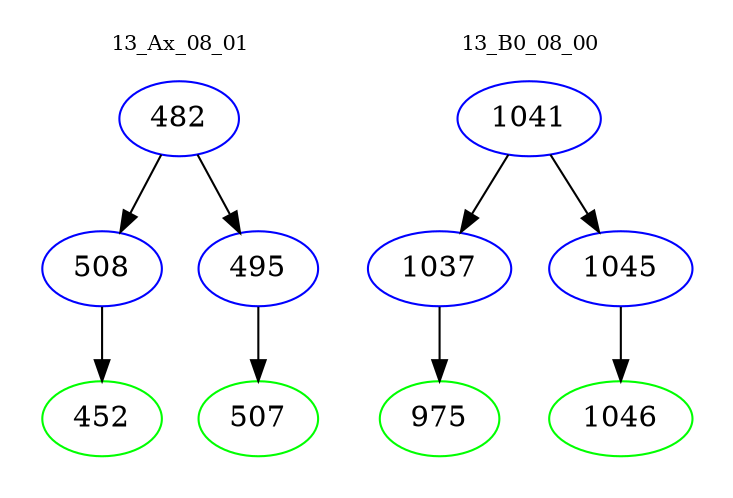 digraph{
subgraph cluster_0 {
color = white
label = "13_Ax_08_01";
fontsize=10;
T0_482 [label="482", color="blue"]
T0_482 -> T0_508 [color="black"]
T0_508 [label="508", color="blue"]
T0_508 -> T0_452 [color="black"]
T0_452 [label="452", color="green"]
T0_482 -> T0_495 [color="black"]
T0_495 [label="495", color="blue"]
T0_495 -> T0_507 [color="black"]
T0_507 [label="507", color="green"]
}
subgraph cluster_1 {
color = white
label = "13_B0_08_00";
fontsize=10;
T1_1041 [label="1041", color="blue"]
T1_1041 -> T1_1037 [color="black"]
T1_1037 [label="1037", color="blue"]
T1_1037 -> T1_975 [color="black"]
T1_975 [label="975", color="green"]
T1_1041 -> T1_1045 [color="black"]
T1_1045 [label="1045", color="blue"]
T1_1045 -> T1_1046 [color="black"]
T1_1046 [label="1046", color="green"]
}
}
